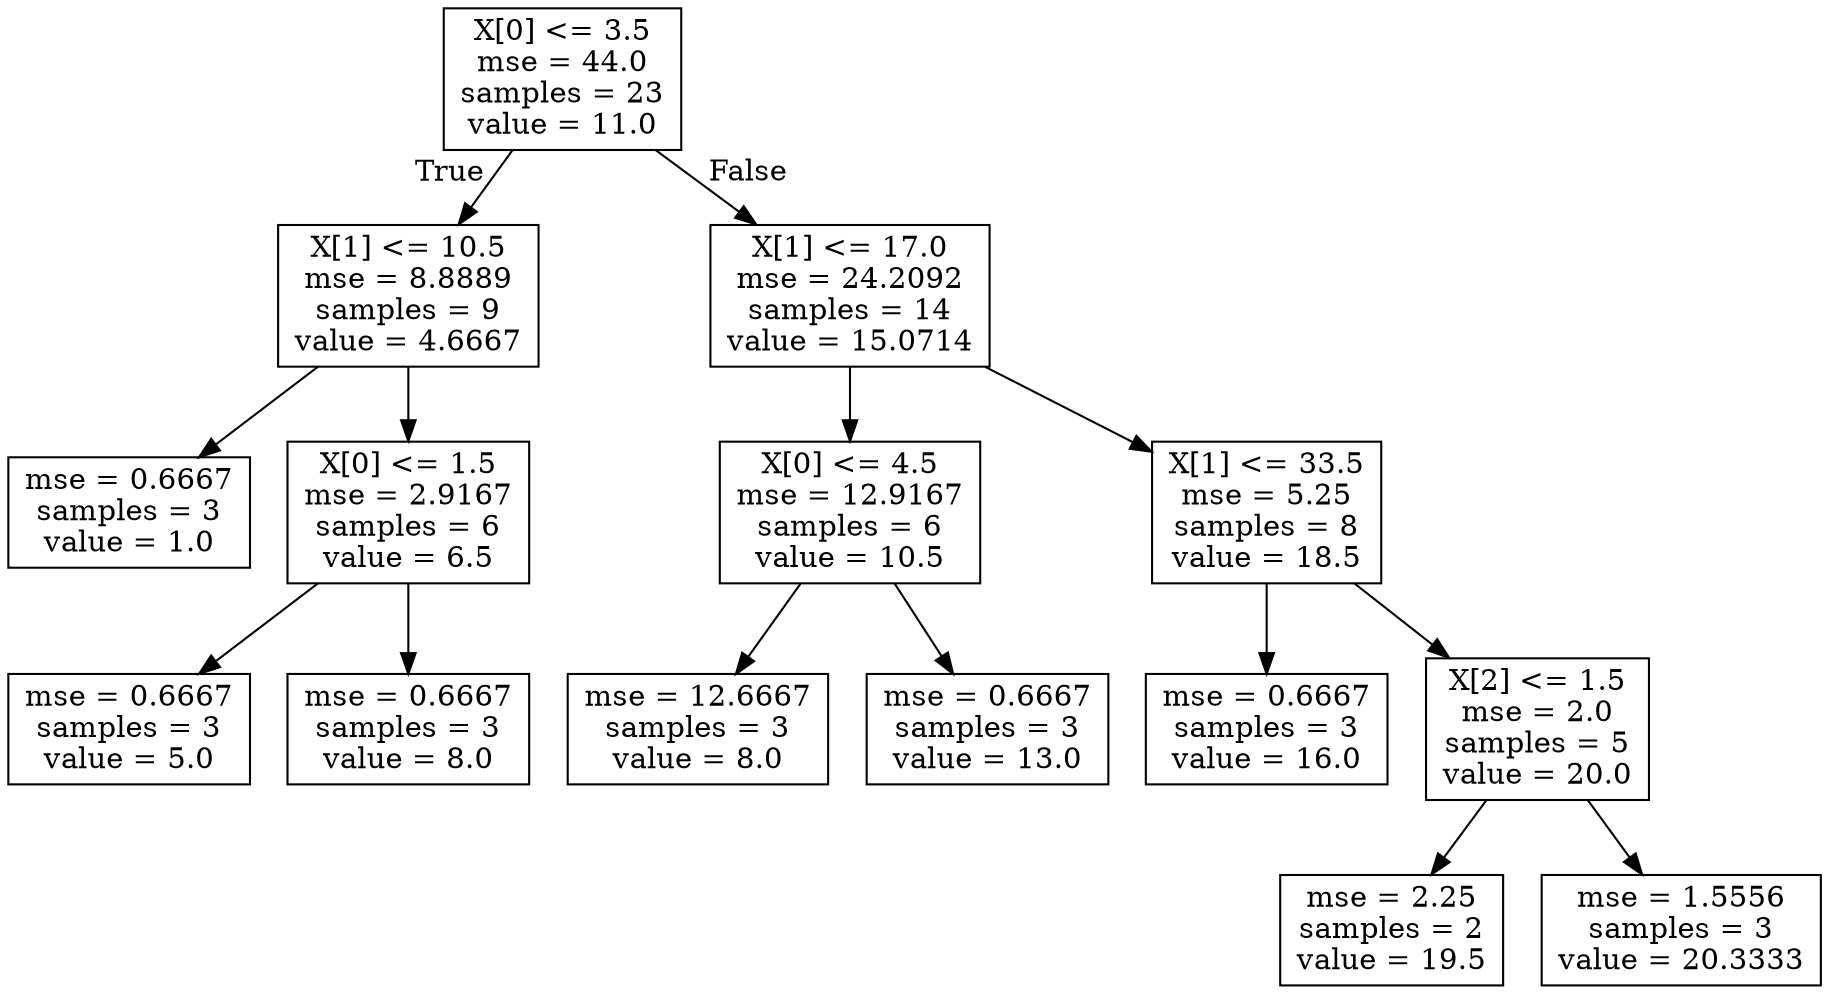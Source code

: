 digraph Tree {
node [shape=box] ;
0 [label="X[0] <= 3.5\nmse = 44.0\nsamples = 23\nvalue = 11.0"] ;
1 [label="X[1] <= 10.5\nmse = 8.8889\nsamples = 9\nvalue = 4.6667"] ;
0 -> 1 [labeldistance=2.5, labelangle=45, headlabel="True"] ;
2 [label="mse = 0.6667\nsamples = 3\nvalue = 1.0"] ;
1 -> 2 ;
3 [label="X[0] <= 1.5\nmse = 2.9167\nsamples = 6\nvalue = 6.5"] ;
1 -> 3 ;
4 [label="mse = 0.6667\nsamples = 3\nvalue = 5.0"] ;
3 -> 4 ;
5 [label="mse = 0.6667\nsamples = 3\nvalue = 8.0"] ;
3 -> 5 ;
6 [label="X[1] <= 17.0\nmse = 24.2092\nsamples = 14\nvalue = 15.0714"] ;
0 -> 6 [labeldistance=2.5, labelangle=-45, headlabel="False"] ;
7 [label="X[0] <= 4.5\nmse = 12.9167\nsamples = 6\nvalue = 10.5"] ;
6 -> 7 ;
8 [label="mse = 12.6667\nsamples = 3\nvalue = 8.0"] ;
7 -> 8 ;
9 [label="mse = 0.6667\nsamples = 3\nvalue = 13.0"] ;
7 -> 9 ;
10 [label="X[1] <= 33.5\nmse = 5.25\nsamples = 8\nvalue = 18.5"] ;
6 -> 10 ;
11 [label="mse = 0.6667\nsamples = 3\nvalue = 16.0"] ;
10 -> 11 ;
12 [label="X[2] <= 1.5\nmse = 2.0\nsamples = 5\nvalue = 20.0"] ;
10 -> 12 ;
13 [label="mse = 2.25\nsamples = 2\nvalue = 19.5"] ;
12 -> 13 ;
14 [label="mse = 1.5556\nsamples = 3\nvalue = 20.3333"] ;
12 -> 14 ;
}